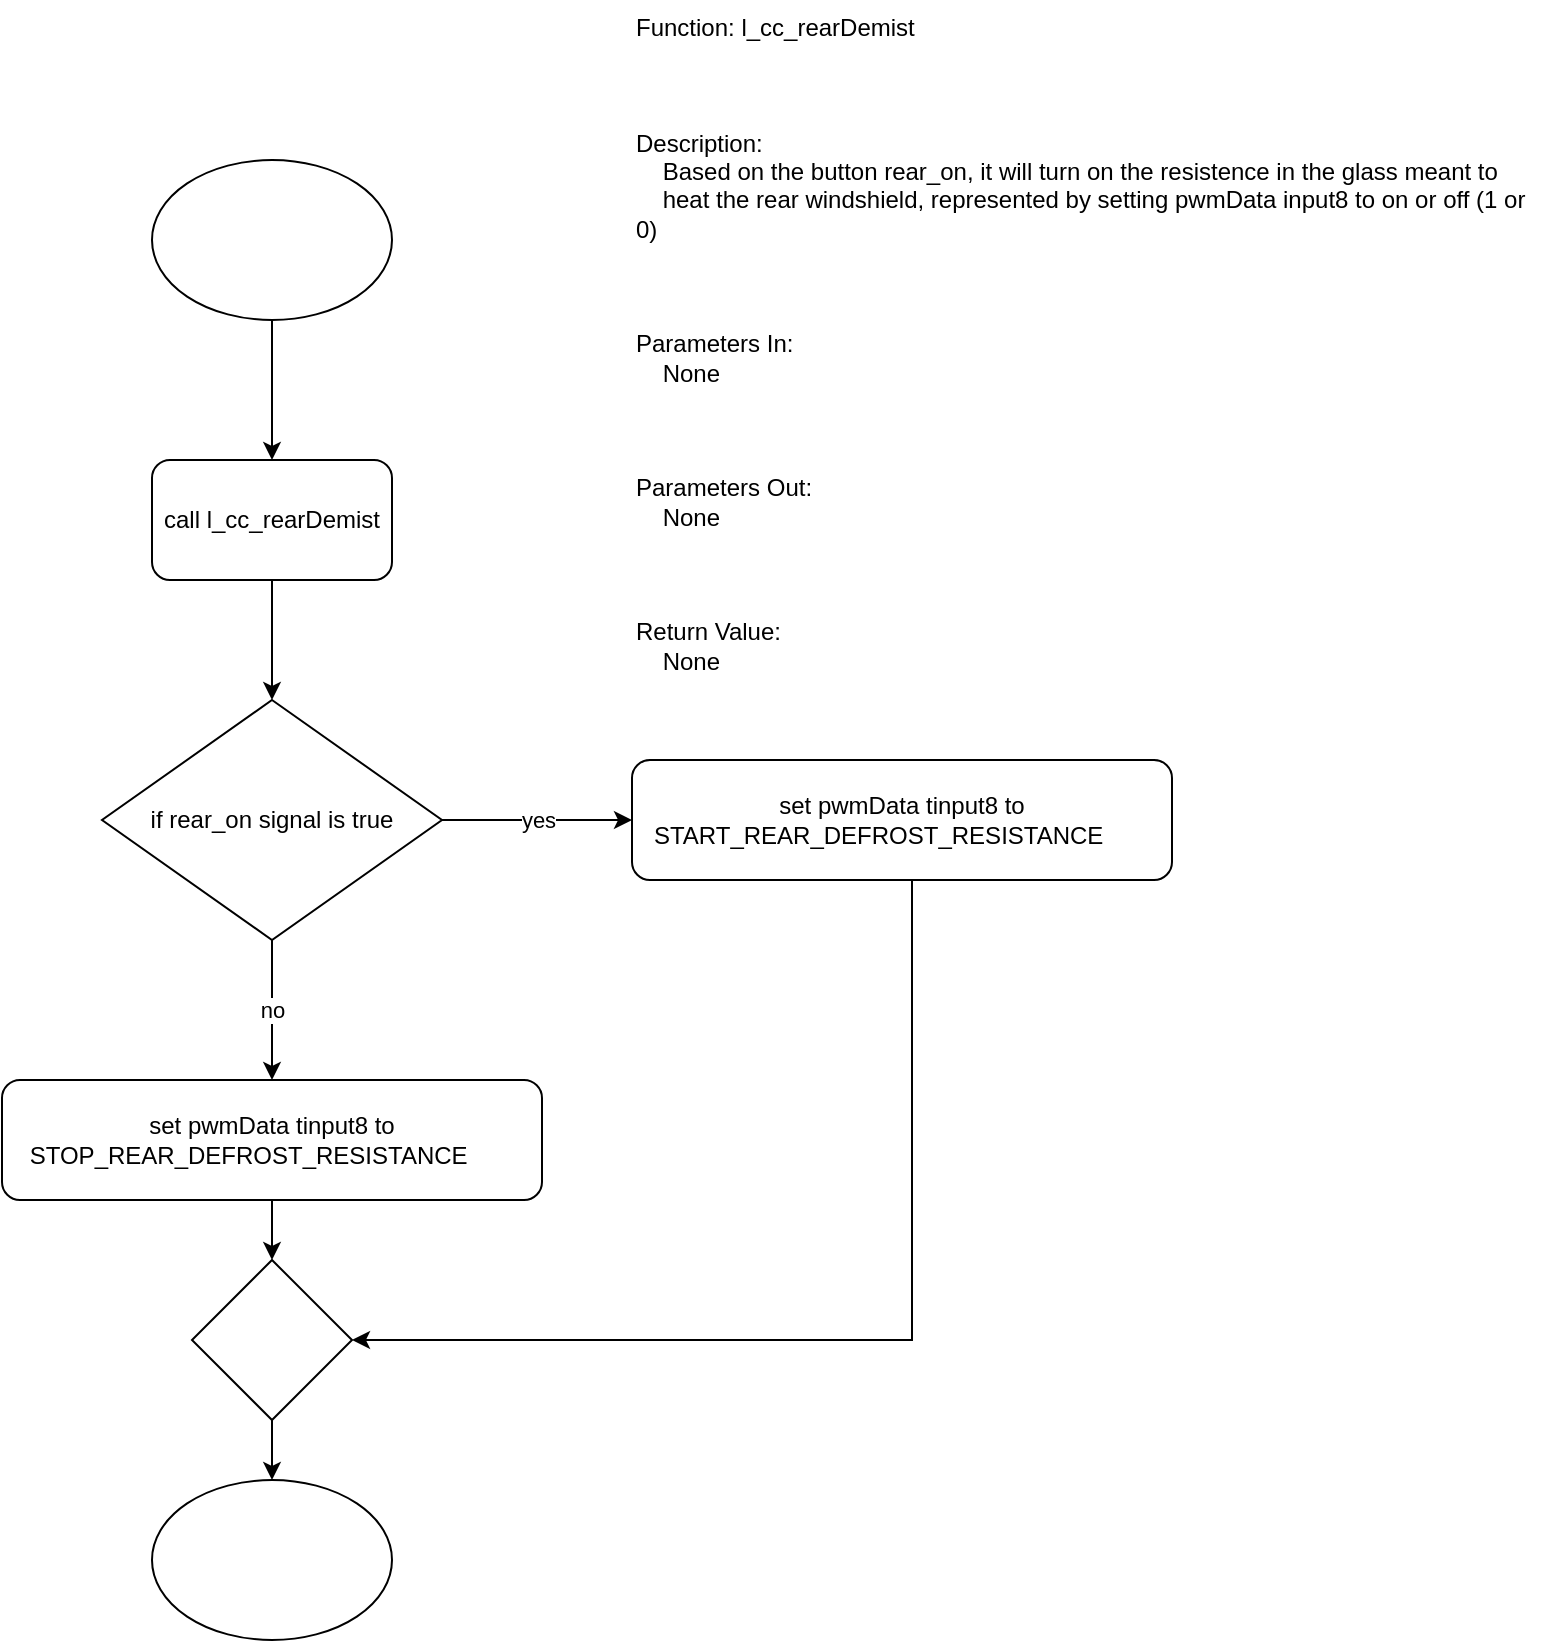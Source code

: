 <mxfile version="21.6.6" type="device">
  <diagram name="Page-1" id="sivZYsPH0q3uHrxNKwGl">
    <mxGraphModel dx="1376" dy="768" grid="1" gridSize="10" guides="1" tooltips="1" connect="1" arrows="1" fold="1" page="1" pageScale="1" pageWidth="850" pageHeight="1100" math="0" shadow="0">
      <root>
        <mxCell id="0" />
        <mxCell id="1" parent="0" />
        <mxCell id="lBWDyYYtEL1t3gdEjwXu-5" style="edgeStyle=orthogonalEdgeStyle;rounded=0;orthogonalLoop=1;jettySize=auto;html=1;entryX=0.5;entryY=0;entryDx=0;entryDy=0;" edge="1" parent="1" source="lBWDyYYtEL1t3gdEjwXu-1" target="lBWDyYYtEL1t3gdEjwXu-4">
          <mxGeometry relative="1" as="geometry" />
        </mxCell>
        <mxCell id="lBWDyYYtEL1t3gdEjwXu-1" value="" style="ellipse;whiteSpace=wrap;html=1;" vertex="1" parent="1">
          <mxGeometry x="140" y="100" width="120" height="80" as="geometry" />
        </mxCell>
        <mxCell id="lBWDyYYtEL1t3gdEjwXu-7" style="edgeStyle=orthogonalEdgeStyle;rounded=0;orthogonalLoop=1;jettySize=auto;html=1;entryX=0.5;entryY=0;entryDx=0;entryDy=0;" edge="1" parent="1" source="lBWDyYYtEL1t3gdEjwXu-4" target="lBWDyYYtEL1t3gdEjwXu-9">
          <mxGeometry relative="1" as="geometry">
            <mxPoint x="200" y="380" as="targetPoint" />
          </mxGeometry>
        </mxCell>
        <mxCell id="lBWDyYYtEL1t3gdEjwXu-4" value="call&amp;nbsp;l_cc_rearDemist" style="rounded=1;whiteSpace=wrap;html=1;" vertex="1" parent="1">
          <mxGeometry x="140" y="250" width="120" height="60" as="geometry" />
        </mxCell>
        <mxCell id="lBWDyYYtEL1t3gdEjwXu-6" value="Function: l_cc_rearDemist&#xa;&#xa;&#xa;&#xa;Description:&#xa;    Based on the button rear_on, it will turn on the resistence in the glass meant to &#xa;    heat the rear windshield, represented by setting pwmData input8 to on or off (1 or 0)&#xa;&#xa;&#xa;&#xa;Parameters In:&#xa;    None&#xa;&#xa;&#xa;&#xa;Parameters Out:&#xa;    None&#xa;&#xa;&#xa;&#xa;Return Value:&#xa;    None" style="text;whiteSpace=wrap;" vertex="1" parent="1">
          <mxGeometry x="380" y="20" width="460" height="350" as="geometry" />
        </mxCell>
        <mxCell id="lBWDyYYtEL1t3gdEjwXu-10" value="yes" style="edgeStyle=orthogonalEdgeStyle;rounded=0;orthogonalLoop=1;jettySize=auto;html=1;" edge="1" parent="1" source="lBWDyYYtEL1t3gdEjwXu-9" target="lBWDyYYtEL1t3gdEjwXu-11">
          <mxGeometry relative="1" as="geometry">
            <mxPoint x="360" y="430" as="targetPoint" />
          </mxGeometry>
        </mxCell>
        <mxCell id="lBWDyYYtEL1t3gdEjwXu-12" value="no" style="edgeStyle=orthogonalEdgeStyle;rounded=0;orthogonalLoop=1;jettySize=auto;html=1;" edge="1" parent="1" source="lBWDyYYtEL1t3gdEjwXu-9" target="lBWDyYYtEL1t3gdEjwXu-13">
          <mxGeometry relative="1" as="geometry">
            <mxPoint x="200" y="560" as="targetPoint" />
          </mxGeometry>
        </mxCell>
        <mxCell id="lBWDyYYtEL1t3gdEjwXu-9" value="if rear_on signal is true" style="rhombus;whiteSpace=wrap;html=1;" vertex="1" parent="1">
          <mxGeometry x="115" y="370" width="170" height="120" as="geometry" />
        </mxCell>
        <mxCell id="lBWDyYYtEL1t3gdEjwXu-16" style="edgeStyle=orthogonalEdgeStyle;rounded=0;orthogonalLoop=1;jettySize=auto;html=1;entryX=1;entryY=0.5;entryDx=0;entryDy=0;" edge="1" parent="1" source="lBWDyYYtEL1t3gdEjwXu-11" target="lBWDyYYtEL1t3gdEjwXu-15">
          <mxGeometry relative="1" as="geometry">
            <Array as="points">
              <mxPoint x="520" y="690" />
            </Array>
          </mxGeometry>
        </mxCell>
        <mxCell id="lBWDyYYtEL1t3gdEjwXu-11" value="set pwmData tinput8 to START_REAR_DEFROST_RESISTANCE&amp;nbsp; &amp;nbsp; &amp;nbsp; &amp;nbsp; " style="rounded=1;whiteSpace=wrap;html=1;" vertex="1" parent="1">
          <mxGeometry x="380" y="400" width="270" height="60" as="geometry" />
        </mxCell>
        <mxCell id="lBWDyYYtEL1t3gdEjwXu-14" style="edgeStyle=orthogonalEdgeStyle;rounded=0;orthogonalLoop=1;jettySize=auto;html=1;" edge="1" parent="1" source="lBWDyYYtEL1t3gdEjwXu-13" target="lBWDyYYtEL1t3gdEjwXu-15">
          <mxGeometry relative="1" as="geometry">
            <mxPoint x="200" y="690" as="targetPoint" />
          </mxGeometry>
        </mxCell>
        <mxCell id="lBWDyYYtEL1t3gdEjwXu-13" value="set pwmData tinput8 to STOP_REAR_DEFROST_RESISTANCE&amp;nbsp; &amp;nbsp; &amp;nbsp; &amp;nbsp; " style="rounded=1;whiteSpace=wrap;html=1;" vertex="1" parent="1">
          <mxGeometry x="65" y="560" width="270" height="60" as="geometry" />
        </mxCell>
        <mxCell id="lBWDyYYtEL1t3gdEjwXu-17" style="edgeStyle=orthogonalEdgeStyle;rounded=0;orthogonalLoop=1;jettySize=auto;html=1;" edge="1" parent="1" source="lBWDyYYtEL1t3gdEjwXu-15" target="lBWDyYYtEL1t3gdEjwXu-18">
          <mxGeometry relative="1" as="geometry">
            <mxPoint x="200" y="800" as="targetPoint" />
          </mxGeometry>
        </mxCell>
        <mxCell id="lBWDyYYtEL1t3gdEjwXu-15" value="" style="rhombus;whiteSpace=wrap;html=1;" vertex="1" parent="1">
          <mxGeometry x="160" y="650" width="80" height="80" as="geometry" />
        </mxCell>
        <mxCell id="lBWDyYYtEL1t3gdEjwXu-18" value="" style="ellipse;whiteSpace=wrap;html=1;" vertex="1" parent="1">
          <mxGeometry x="140" y="760" width="120" height="80" as="geometry" />
        </mxCell>
      </root>
    </mxGraphModel>
  </diagram>
</mxfile>
